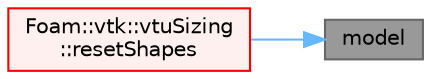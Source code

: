 digraph "model"
{
 // LATEX_PDF_SIZE
  bgcolor="transparent";
  edge [fontname=Helvetica,fontsize=10,labelfontname=Helvetica,labelfontsize=10];
  node [fontname=Helvetica,fontsize=10,shape=box,height=0.2,width=0.4];
  rankdir="RL";
  Node1 [id="Node000001",label="model",height=0.2,width=0.4,color="gray40", fillcolor="grey60", style="filled", fontcolor="black",tooltip=" "];
  Node1 -> Node2 [id="edge1_Node000001_Node000002",dir="back",color="steelblue1",style="solid",tooltip=" "];
  Node2 [id="Node000002",label="Foam::vtk::vtuSizing\l::resetShapes",height=0.2,width=0.4,color="red", fillcolor="#FFF0F0", style="filled",URL="$classFoam_1_1vtk_1_1vtuSizing.html#a06420bef3b04d695f589ba40400a6a53",tooltip=" "];
}
